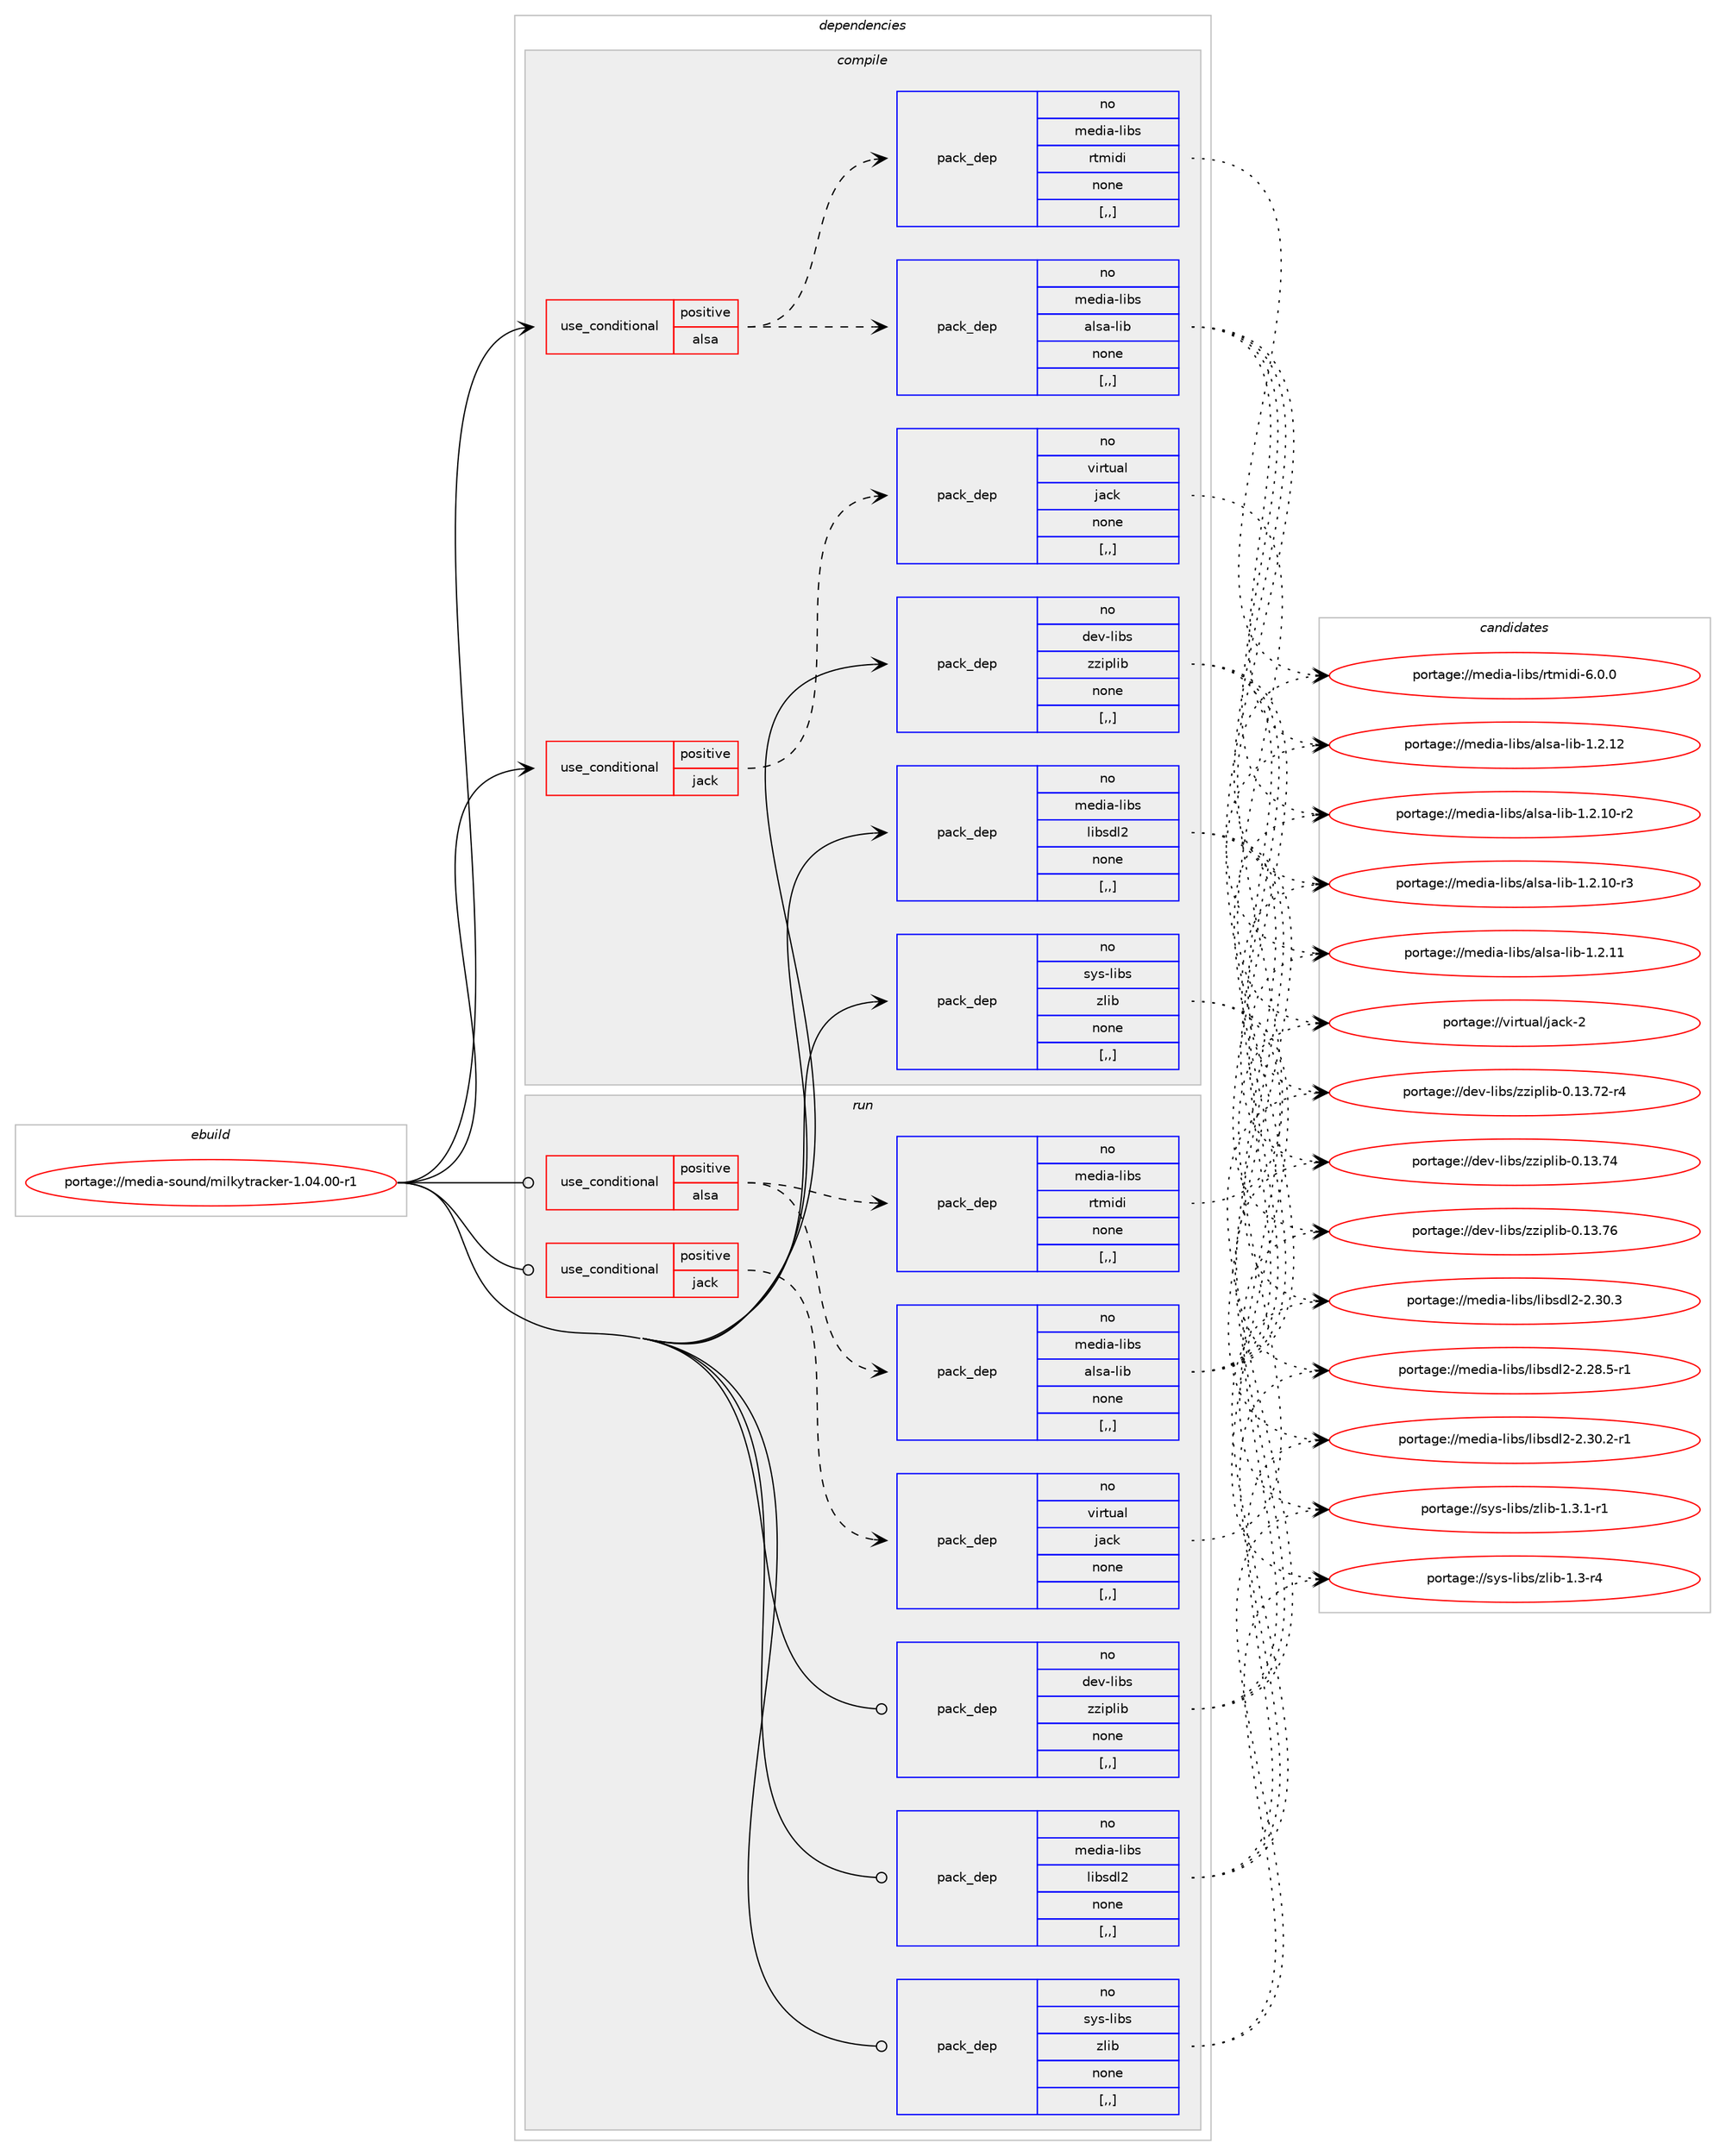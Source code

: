digraph prolog {

# *************
# Graph options
# *************

newrank=true;
concentrate=true;
compound=true;
graph [rankdir=LR,fontname=Helvetica,fontsize=10,ranksep=1.5];#, ranksep=2.5, nodesep=0.2];
edge  [arrowhead=vee];
node  [fontname=Helvetica,fontsize=10];

# **********
# The ebuild
# **********

subgraph cluster_leftcol {
color=gray;
rank=same;
label=<<i>ebuild</i>>;
id [label="portage://media-sound/milkytracker-1.04.00-r1", color=red, width=4, href="../media-sound/milkytracker-1.04.00-r1.svg"];
}

# ****************
# The dependencies
# ****************

subgraph cluster_midcol {
color=gray;
label=<<i>dependencies</i>>;
subgraph cluster_compile {
fillcolor="#eeeeee";
style=filled;
label=<<i>compile</i>>;
subgraph cond78423 {
dependency309650 [label=<<TABLE BORDER="0" CELLBORDER="1" CELLSPACING="0" CELLPADDING="4"><TR><TD ROWSPAN="3" CELLPADDING="10">use_conditional</TD></TR><TR><TD>positive</TD></TR><TR><TD>alsa</TD></TR></TABLE>>, shape=none, color=red];
subgraph pack228828 {
dependency309651 [label=<<TABLE BORDER="0" CELLBORDER="1" CELLSPACING="0" CELLPADDING="4" WIDTH="220"><TR><TD ROWSPAN="6" CELLPADDING="30">pack_dep</TD></TR><TR><TD WIDTH="110">no</TD></TR><TR><TD>media-libs</TD></TR><TR><TD>alsa-lib</TD></TR><TR><TD>none</TD></TR><TR><TD>[,,]</TD></TR></TABLE>>, shape=none, color=blue];
}
dependency309650:e -> dependency309651:w [weight=20,style="dashed",arrowhead="vee"];
subgraph pack228829 {
dependency309652 [label=<<TABLE BORDER="0" CELLBORDER="1" CELLSPACING="0" CELLPADDING="4" WIDTH="220"><TR><TD ROWSPAN="6" CELLPADDING="30">pack_dep</TD></TR><TR><TD WIDTH="110">no</TD></TR><TR><TD>media-libs</TD></TR><TR><TD>rtmidi</TD></TR><TR><TD>none</TD></TR><TR><TD>[,,]</TD></TR></TABLE>>, shape=none, color=blue];
}
dependency309650:e -> dependency309652:w [weight=20,style="dashed",arrowhead="vee"];
}
id:e -> dependency309650:w [weight=20,style="solid",arrowhead="vee"];
subgraph cond78424 {
dependency309653 [label=<<TABLE BORDER="0" CELLBORDER="1" CELLSPACING="0" CELLPADDING="4"><TR><TD ROWSPAN="3" CELLPADDING="10">use_conditional</TD></TR><TR><TD>positive</TD></TR><TR><TD>jack</TD></TR></TABLE>>, shape=none, color=red];
subgraph pack228830 {
dependency309654 [label=<<TABLE BORDER="0" CELLBORDER="1" CELLSPACING="0" CELLPADDING="4" WIDTH="220"><TR><TD ROWSPAN="6" CELLPADDING="30">pack_dep</TD></TR><TR><TD WIDTH="110">no</TD></TR><TR><TD>virtual</TD></TR><TR><TD>jack</TD></TR><TR><TD>none</TD></TR><TR><TD>[,,]</TD></TR></TABLE>>, shape=none, color=blue];
}
dependency309653:e -> dependency309654:w [weight=20,style="dashed",arrowhead="vee"];
}
id:e -> dependency309653:w [weight=20,style="solid",arrowhead="vee"];
subgraph pack228831 {
dependency309655 [label=<<TABLE BORDER="0" CELLBORDER="1" CELLSPACING="0" CELLPADDING="4" WIDTH="220"><TR><TD ROWSPAN="6" CELLPADDING="30">pack_dep</TD></TR><TR><TD WIDTH="110">no</TD></TR><TR><TD>dev-libs</TD></TR><TR><TD>zziplib</TD></TR><TR><TD>none</TD></TR><TR><TD>[,,]</TD></TR></TABLE>>, shape=none, color=blue];
}
id:e -> dependency309655:w [weight=20,style="solid",arrowhead="vee"];
subgraph pack228832 {
dependency309656 [label=<<TABLE BORDER="0" CELLBORDER="1" CELLSPACING="0" CELLPADDING="4" WIDTH="220"><TR><TD ROWSPAN="6" CELLPADDING="30">pack_dep</TD></TR><TR><TD WIDTH="110">no</TD></TR><TR><TD>media-libs</TD></TR><TR><TD>libsdl2</TD></TR><TR><TD>none</TD></TR><TR><TD>[,,]</TD></TR></TABLE>>, shape=none, color=blue];
}
id:e -> dependency309656:w [weight=20,style="solid",arrowhead="vee"];
subgraph pack228833 {
dependency309657 [label=<<TABLE BORDER="0" CELLBORDER="1" CELLSPACING="0" CELLPADDING="4" WIDTH="220"><TR><TD ROWSPAN="6" CELLPADDING="30">pack_dep</TD></TR><TR><TD WIDTH="110">no</TD></TR><TR><TD>sys-libs</TD></TR><TR><TD>zlib</TD></TR><TR><TD>none</TD></TR><TR><TD>[,,]</TD></TR></TABLE>>, shape=none, color=blue];
}
id:e -> dependency309657:w [weight=20,style="solid",arrowhead="vee"];
}
subgraph cluster_compileandrun {
fillcolor="#eeeeee";
style=filled;
label=<<i>compile and run</i>>;
}
subgraph cluster_run {
fillcolor="#eeeeee";
style=filled;
label=<<i>run</i>>;
subgraph cond78425 {
dependency309658 [label=<<TABLE BORDER="0" CELLBORDER="1" CELLSPACING="0" CELLPADDING="4"><TR><TD ROWSPAN="3" CELLPADDING="10">use_conditional</TD></TR><TR><TD>positive</TD></TR><TR><TD>alsa</TD></TR></TABLE>>, shape=none, color=red];
subgraph pack228834 {
dependency309659 [label=<<TABLE BORDER="0" CELLBORDER="1" CELLSPACING="0" CELLPADDING="4" WIDTH="220"><TR><TD ROWSPAN="6" CELLPADDING="30">pack_dep</TD></TR><TR><TD WIDTH="110">no</TD></TR><TR><TD>media-libs</TD></TR><TR><TD>alsa-lib</TD></TR><TR><TD>none</TD></TR><TR><TD>[,,]</TD></TR></TABLE>>, shape=none, color=blue];
}
dependency309658:e -> dependency309659:w [weight=20,style="dashed",arrowhead="vee"];
subgraph pack228835 {
dependency309660 [label=<<TABLE BORDER="0" CELLBORDER="1" CELLSPACING="0" CELLPADDING="4" WIDTH="220"><TR><TD ROWSPAN="6" CELLPADDING="30">pack_dep</TD></TR><TR><TD WIDTH="110">no</TD></TR><TR><TD>media-libs</TD></TR><TR><TD>rtmidi</TD></TR><TR><TD>none</TD></TR><TR><TD>[,,]</TD></TR></TABLE>>, shape=none, color=blue];
}
dependency309658:e -> dependency309660:w [weight=20,style="dashed",arrowhead="vee"];
}
id:e -> dependency309658:w [weight=20,style="solid",arrowhead="odot"];
subgraph cond78426 {
dependency309661 [label=<<TABLE BORDER="0" CELLBORDER="1" CELLSPACING="0" CELLPADDING="4"><TR><TD ROWSPAN="3" CELLPADDING="10">use_conditional</TD></TR><TR><TD>positive</TD></TR><TR><TD>jack</TD></TR></TABLE>>, shape=none, color=red];
subgraph pack228836 {
dependency309662 [label=<<TABLE BORDER="0" CELLBORDER="1" CELLSPACING="0" CELLPADDING="4" WIDTH="220"><TR><TD ROWSPAN="6" CELLPADDING="30">pack_dep</TD></TR><TR><TD WIDTH="110">no</TD></TR><TR><TD>virtual</TD></TR><TR><TD>jack</TD></TR><TR><TD>none</TD></TR><TR><TD>[,,]</TD></TR></TABLE>>, shape=none, color=blue];
}
dependency309661:e -> dependency309662:w [weight=20,style="dashed",arrowhead="vee"];
}
id:e -> dependency309661:w [weight=20,style="solid",arrowhead="odot"];
subgraph pack228837 {
dependency309663 [label=<<TABLE BORDER="0" CELLBORDER="1" CELLSPACING="0" CELLPADDING="4" WIDTH="220"><TR><TD ROWSPAN="6" CELLPADDING="30">pack_dep</TD></TR><TR><TD WIDTH="110">no</TD></TR><TR><TD>dev-libs</TD></TR><TR><TD>zziplib</TD></TR><TR><TD>none</TD></TR><TR><TD>[,,]</TD></TR></TABLE>>, shape=none, color=blue];
}
id:e -> dependency309663:w [weight=20,style="solid",arrowhead="odot"];
subgraph pack228838 {
dependency309664 [label=<<TABLE BORDER="0" CELLBORDER="1" CELLSPACING="0" CELLPADDING="4" WIDTH="220"><TR><TD ROWSPAN="6" CELLPADDING="30">pack_dep</TD></TR><TR><TD WIDTH="110">no</TD></TR><TR><TD>media-libs</TD></TR><TR><TD>libsdl2</TD></TR><TR><TD>none</TD></TR><TR><TD>[,,]</TD></TR></TABLE>>, shape=none, color=blue];
}
id:e -> dependency309664:w [weight=20,style="solid",arrowhead="odot"];
subgraph pack228839 {
dependency309665 [label=<<TABLE BORDER="0" CELLBORDER="1" CELLSPACING="0" CELLPADDING="4" WIDTH="220"><TR><TD ROWSPAN="6" CELLPADDING="30">pack_dep</TD></TR><TR><TD WIDTH="110">no</TD></TR><TR><TD>sys-libs</TD></TR><TR><TD>zlib</TD></TR><TR><TD>none</TD></TR><TR><TD>[,,]</TD></TR></TABLE>>, shape=none, color=blue];
}
id:e -> dependency309665:w [weight=20,style="solid",arrowhead="odot"];
}
}

# **************
# The candidates
# **************

subgraph cluster_choices {
rank=same;
color=gray;
label=<<i>candidates</i>>;

subgraph choice228828 {
color=black;
nodesep=1;
choice1091011001059745108105981154797108115974510810598454946504649484511450 [label="portage://media-libs/alsa-lib-1.2.10-r2", color=red, width=4,href="../media-libs/alsa-lib-1.2.10-r2.svg"];
choice1091011001059745108105981154797108115974510810598454946504649484511451 [label="portage://media-libs/alsa-lib-1.2.10-r3", color=red, width=4,href="../media-libs/alsa-lib-1.2.10-r3.svg"];
choice109101100105974510810598115479710811597451081059845494650464949 [label="portage://media-libs/alsa-lib-1.2.11", color=red, width=4,href="../media-libs/alsa-lib-1.2.11.svg"];
choice109101100105974510810598115479710811597451081059845494650464950 [label="portage://media-libs/alsa-lib-1.2.12", color=red, width=4,href="../media-libs/alsa-lib-1.2.12.svg"];
dependency309651:e -> choice1091011001059745108105981154797108115974510810598454946504649484511450:w [style=dotted,weight="100"];
dependency309651:e -> choice1091011001059745108105981154797108115974510810598454946504649484511451:w [style=dotted,weight="100"];
dependency309651:e -> choice109101100105974510810598115479710811597451081059845494650464949:w [style=dotted,weight="100"];
dependency309651:e -> choice109101100105974510810598115479710811597451081059845494650464950:w [style=dotted,weight="100"];
}
subgraph choice228829 {
color=black;
nodesep=1;
choice10910110010597451081059811547114116109105100105455446484648 [label="portage://media-libs/rtmidi-6.0.0", color=red, width=4,href="../media-libs/rtmidi-6.0.0.svg"];
dependency309652:e -> choice10910110010597451081059811547114116109105100105455446484648:w [style=dotted,weight="100"];
}
subgraph choice228830 {
color=black;
nodesep=1;
choice118105114116117971084710697991074550 [label="portage://virtual/jack-2", color=red, width=4,href="../virtual/jack-2.svg"];
dependency309654:e -> choice118105114116117971084710697991074550:w [style=dotted,weight="100"];
}
subgraph choice228831 {
color=black;
nodesep=1;
choice1001011184510810598115471221221051121081059845484649514655504511452 [label="portage://dev-libs/zziplib-0.13.72-r4", color=red, width=4,href="../dev-libs/zziplib-0.13.72-r4.svg"];
choice100101118451081059811547122122105112108105984548464951465552 [label="portage://dev-libs/zziplib-0.13.74", color=red, width=4,href="../dev-libs/zziplib-0.13.74.svg"];
choice100101118451081059811547122122105112108105984548464951465554 [label="portage://dev-libs/zziplib-0.13.76", color=red, width=4,href="../dev-libs/zziplib-0.13.76.svg"];
dependency309655:e -> choice1001011184510810598115471221221051121081059845484649514655504511452:w [style=dotted,weight="100"];
dependency309655:e -> choice100101118451081059811547122122105112108105984548464951465552:w [style=dotted,weight="100"];
dependency309655:e -> choice100101118451081059811547122122105112108105984548464951465554:w [style=dotted,weight="100"];
}
subgraph choice228832 {
color=black;
nodesep=1;
choice109101100105974510810598115471081059811510010850455046505646534511449 [label="portage://media-libs/libsdl2-2.28.5-r1", color=red, width=4,href="../media-libs/libsdl2-2.28.5-r1.svg"];
choice109101100105974510810598115471081059811510010850455046514846504511449 [label="portage://media-libs/libsdl2-2.30.2-r1", color=red, width=4,href="../media-libs/libsdl2-2.30.2-r1.svg"];
choice10910110010597451081059811547108105981151001085045504651484651 [label="portage://media-libs/libsdl2-2.30.3", color=red, width=4,href="../media-libs/libsdl2-2.30.3.svg"];
dependency309656:e -> choice109101100105974510810598115471081059811510010850455046505646534511449:w [style=dotted,weight="100"];
dependency309656:e -> choice109101100105974510810598115471081059811510010850455046514846504511449:w [style=dotted,weight="100"];
dependency309656:e -> choice10910110010597451081059811547108105981151001085045504651484651:w [style=dotted,weight="100"];
}
subgraph choice228833 {
color=black;
nodesep=1;
choice11512111545108105981154712210810598454946514511452 [label="portage://sys-libs/zlib-1.3-r4", color=red, width=4,href="../sys-libs/zlib-1.3-r4.svg"];
choice115121115451081059811547122108105984549465146494511449 [label="portage://sys-libs/zlib-1.3.1-r1", color=red, width=4,href="../sys-libs/zlib-1.3.1-r1.svg"];
dependency309657:e -> choice11512111545108105981154712210810598454946514511452:w [style=dotted,weight="100"];
dependency309657:e -> choice115121115451081059811547122108105984549465146494511449:w [style=dotted,weight="100"];
}
subgraph choice228834 {
color=black;
nodesep=1;
choice1091011001059745108105981154797108115974510810598454946504649484511450 [label="portage://media-libs/alsa-lib-1.2.10-r2", color=red, width=4,href="../media-libs/alsa-lib-1.2.10-r2.svg"];
choice1091011001059745108105981154797108115974510810598454946504649484511451 [label="portage://media-libs/alsa-lib-1.2.10-r3", color=red, width=4,href="../media-libs/alsa-lib-1.2.10-r3.svg"];
choice109101100105974510810598115479710811597451081059845494650464949 [label="portage://media-libs/alsa-lib-1.2.11", color=red, width=4,href="../media-libs/alsa-lib-1.2.11.svg"];
choice109101100105974510810598115479710811597451081059845494650464950 [label="portage://media-libs/alsa-lib-1.2.12", color=red, width=4,href="../media-libs/alsa-lib-1.2.12.svg"];
dependency309659:e -> choice1091011001059745108105981154797108115974510810598454946504649484511450:w [style=dotted,weight="100"];
dependency309659:e -> choice1091011001059745108105981154797108115974510810598454946504649484511451:w [style=dotted,weight="100"];
dependency309659:e -> choice109101100105974510810598115479710811597451081059845494650464949:w [style=dotted,weight="100"];
dependency309659:e -> choice109101100105974510810598115479710811597451081059845494650464950:w [style=dotted,weight="100"];
}
subgraph choice228835 {
color=black;
nodesep=1;
choice10910110010597451081059811547114116109105100105455446484648 [label="portage://media-libs/rtmidi-6.0.0", color=red, width=4,href="../media-libs/rtmidi-6.0.0.svg"];
dependency309660:e -> choice10910110010597451081059811547114116109105100105455446484648:w [style=dotted,weight="100"];
}
subgraph choice228836 {
color=black;
nodesep=1;
choice118105114116117971084710697991074550 [label="portage://virtual/jack-2", color=red, width=4,href="../virtual/jack-2.svg"];
dependency309662:e -> choice118105114116117971084710697991074550:w [style=dotted,weight="100"];
}
subgraph choice228837 {
color=black;
nodesep=1;
choice1001011184510810598115471221221051121081059845484649514655504511452 [label="portage://dev-libs/zziplib-0.13.72-r4", color=red, width=4,href="../dev-libs/zziplib-0.13.72-r4.svg"];
choice100101118451081059811547122122105112108105984548464951465552 [label="portage://dev-libs/zziplib-0.13.74", color=red, width=4,href="../dev-libs/zziplib-0.13.74.svg"];
choice100101118451081059811547122122105112108105984548464951465554 [label="portage://dev-libs/zziplib-0.13.76", color=red, width=4,href="../dev-libs/zziplib-0.13.76.svg"];
dependency309663:e -> choice1001011184510810598115471221221051121081059845484649514655504511452:w [style=dotted,weight="100"];
dependency309663:e -> choice100101118451081059811547122122105112108105984548464951465552:w [style=dotted,weight="100"];
dependency309663:e -> choice100101118451081059811547122122105112108105984548464951465554:w [style=dotted,weight="100"];
}
subgraph choice228838 {
color=black;
nodesep=1;
choice109101100105974510810598115471081059811510010850455046505646534511449 [label="portage://media-libs/libsdl2-2.28.5-r1", color=red, width=4,href="../media-libs/libsdl2-2.28.5-r1.svg"];
choice109101100105974510810598115471081059811510010850455046514846504511449 [label="portage://media-libs/libsdl2-2.30.2-r1", color=red, width=4,href="../media-libs/libsdl2-2.30.2-r1.svg"];
choice10910110010597451081059811547108105981151001085045504651484651 [label="portage://media-libs/libsdl2-2.30.3", color=red, width=4,href="../media-libs/libsdl2-2.30.3.svg"];
dependency309664:e -> choice109101100105974510810598115471081059811510010850455046505646534511449:w [style=dotted,weight="100"];
dependency309664:e -> choice109101100105974510810598115471081059811510010850455046514846504511449:w [style=dotted,weight="100"];
dependency309664:e -> choice10910110010597451081059811547108105981151001085045504651484651:w [style=dotted,weight="100"];
}
subgraph choice228839 {
color=black;
nodesep=1;
choice11512111545108105981154712210810598454946514511452 [label="portage://sys-libs/zlib-1.3-r4", color=red, width=4,href="../sys-libs/zlib-1.3-r4.svg"];
choice115121115451081059811547122108105984549465146494511449 [label="portage://sys-libs/zlib-1.3.1-r1", color=red, width=4,href="../sys-libs/zlib-1.3.1-r1.svg"];
dependency309665:e -> choice11512111545108105981154712210810598454946514511452:w [style=dotted,weight="100"];
dependency309665:e -> choice115121115451081059811547122108105984549465146494511449:w [style=dotted,weight="100"];
}
}

}
